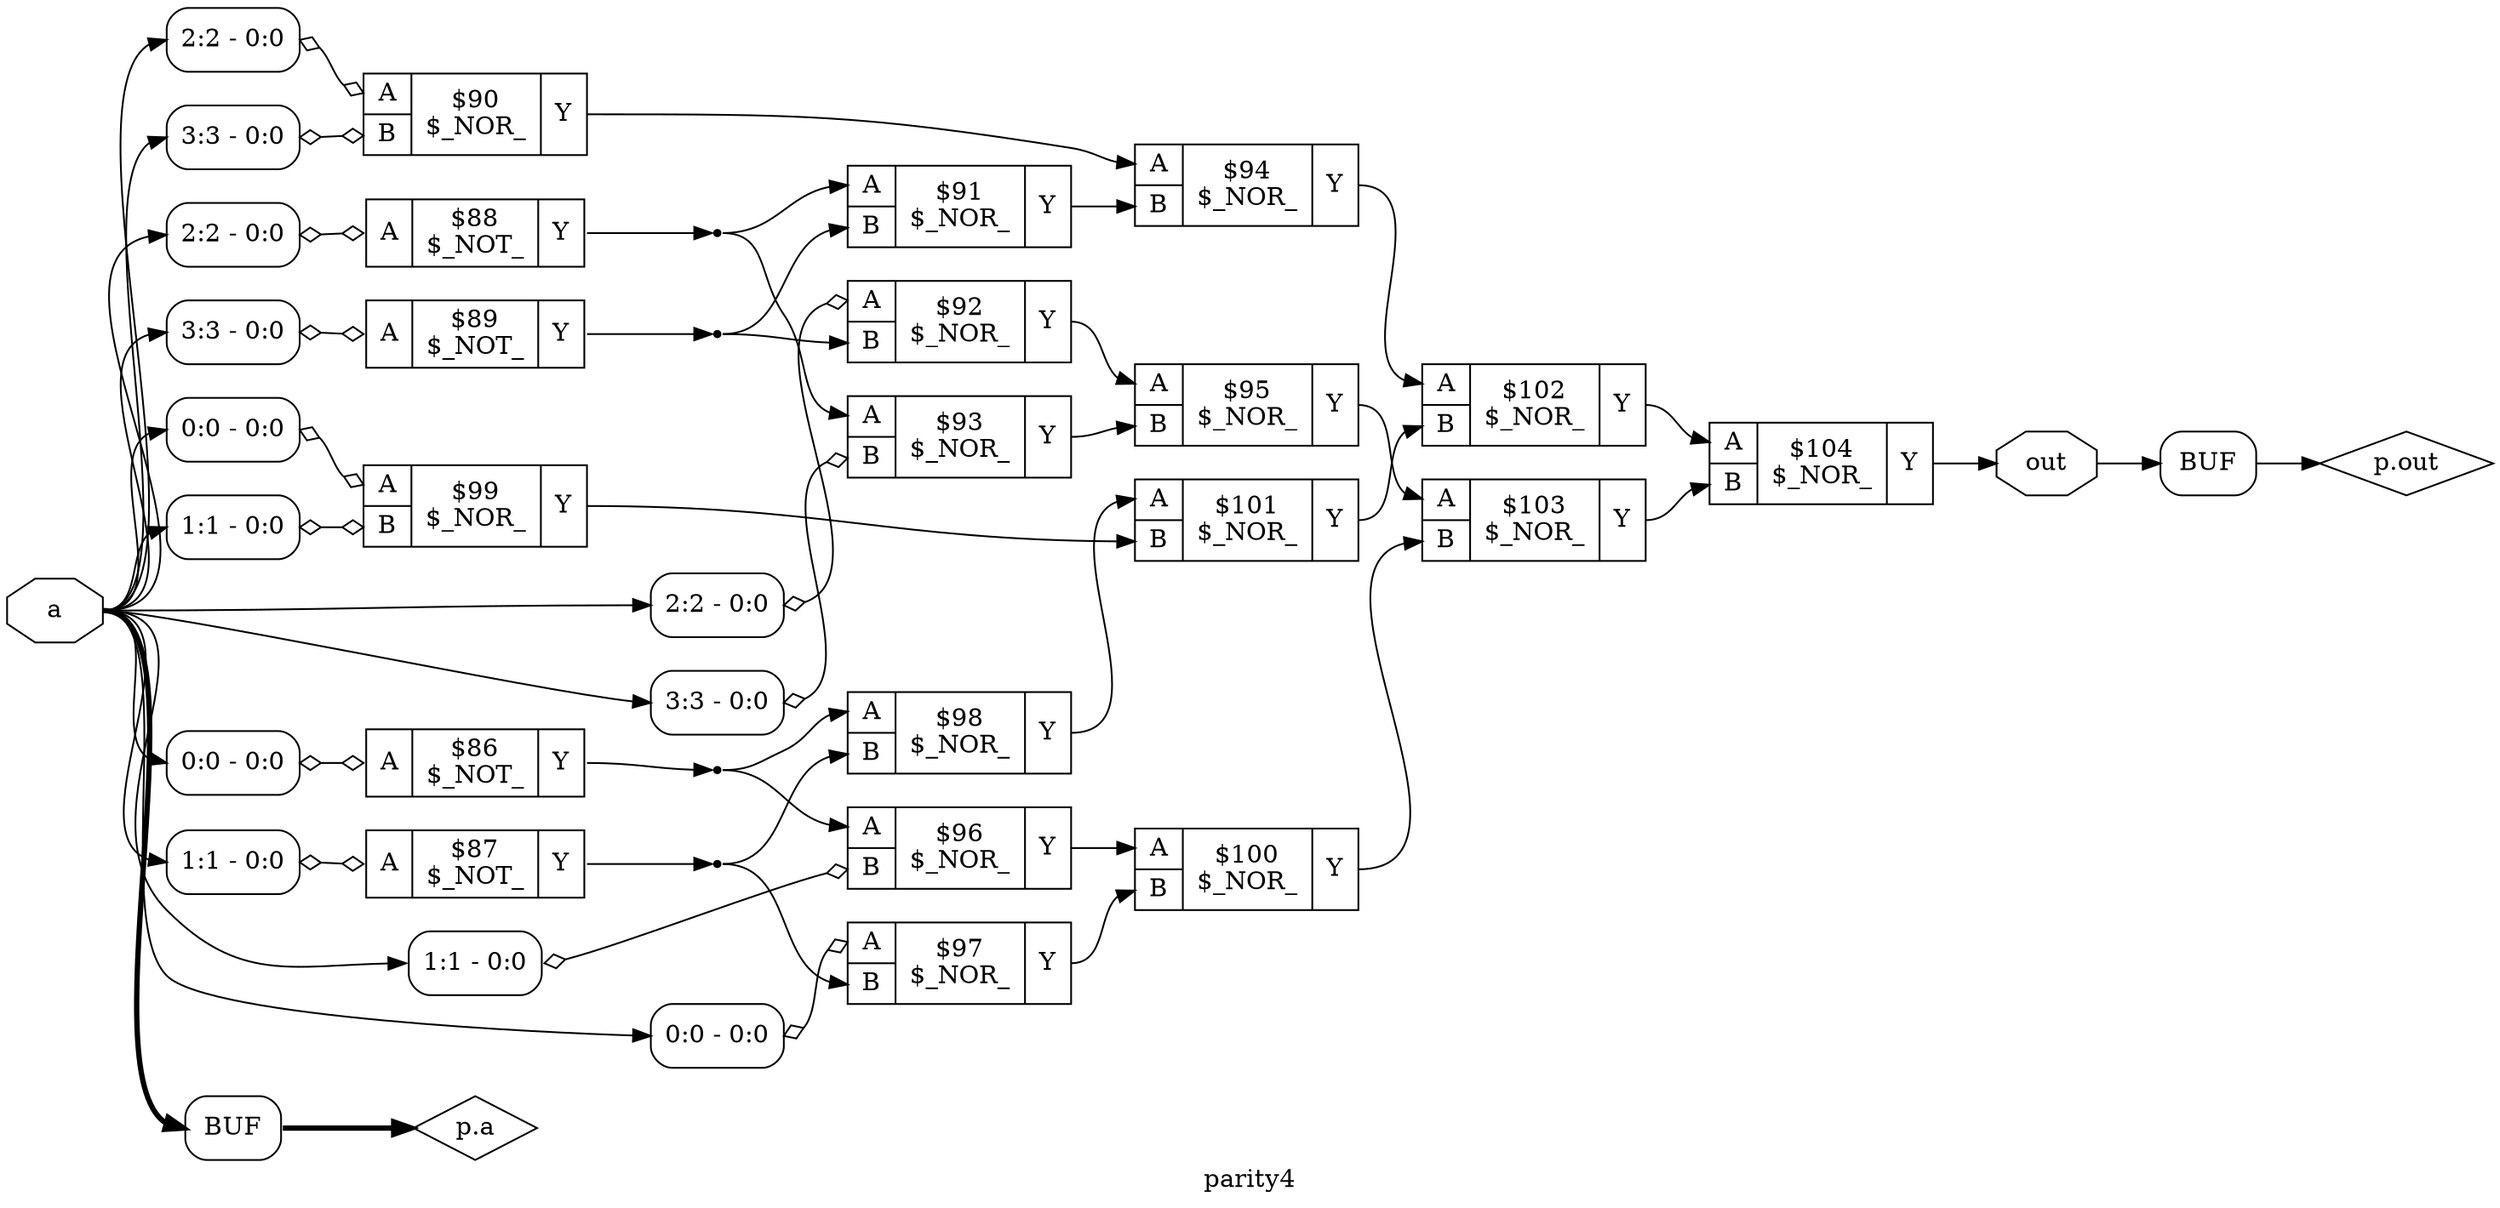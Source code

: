 digraph "parity4" {
label="parity4";
rankdir="LR";
remincross=true;
n19 [ shape=octagon, label="a", color="black", fontcolor="black" ];
n20 [ shape=octagon, label="out", color="black", fontcolor="black" ];
n21 [ shape=diamond, label="p.a", color="black", fontcolor="black" ];
n22 [ shape=diamond, label="p.out", color="black", fontcolor="black" ];
c26 [ shape=record, label="{{<p23> A|<p24> B}|$100\n$_NOR_|{<p25> Y}}" ];
c27 [ shape=record, label="{{<p23> A|<p24> B}|$101\n$_NOR_|{<p25> Y}}" ];
c28 [ shape=record, label="{{<p23> A|<p24> B}|$102\n$_NOR_|{<p25> Y}}" ];
c29 [ shape=record, label="{{<p23> A|<p24> B}|$103\n$_NOR_|{<p25> Y}}" ];
c30 [ shape=record, label="{{<p23> A|<p24> B}|$104\n$_NOR_|{<p25> Y}}" ];
c31 [ shape=record, label="{{<p23> A}|$86\n$_NOT_|{<p25> Y}}" ];
x0 [ shape=record, style=rounded, label="<s0> 0:0 - 0:0 " ];
x0:e -> c31:p23:w [arrowhead=odiamond, arrowtail=odiamond, dir=both, color="black", label=""];
c32 [ shape=record, label="{{<p23> A}|$87\n$_NOT_|{<p25> Y}}" ];
x1 [ shape=record, style=rounded, label="<s0> 1:1 - 0:0 " ];
x1:e -> c32:p23:w [arrowhead=odiamond, arrowtail=odiamond, dir=both, color="black", label=""];
c33 [ shape=record, label="{{<p23> A}|$88\n$_NOT_|{<p25> Y}}" ];
x2 [ shape=record, style=rounded, label="<s0> 2:2 - 0:0 " ];
x2:e -> c33:p23:w [arrowhead=odiamond, arrowtail=odiamond, dir=both, color="black", label=""];
c34 [ shape=record, label="{{<p23> A}|$89\n$_NOT_|{<p25> Y}}" ];
x3 [ shape=record, style=rounded, label="<s0> 3:3 - 0:0 " ];
x3:e -> c34:p23:w [arrowhead=odiamond, arrowtail=odiamond, dir=both, color="black", label=""];
c35 [ shape=record, label="{{<p23> A|<p24> B}|$90\n$_NOR_|{<p25> Y}}" ];
x4 [ shape=record, style=rounded, label="<s0> 2:2 - 0:0 " ];
x4:e -> c35:p23:w [arrowhead=odiamond, arrowtail=odiamond, dir=both, color="black", label=""];
x5 [ shape=record, style=rounded, label="<s0> 3:3 - 0:0 " ];
x5:e -> c35:p24:w [arrowhead=odiamond, arrowtail=odiamond, dir=both, color="black", label=""];
c36 [ shape=record, label="{{<p23> A|<p24> B}|$91\n$_NOR_|{<p25> Y}}" ];
c37 [ shape=record, label="{{<p23> A|<p24> B}|$92\n$_NOR_|{<p25> Y}}" ];
x6 [ shape=record, style=rounded, label="<s0> 2:2 - 0:0 " ];
x6:e -> c37:p23:w [arrowhead=odiamond, arrowtail=odiamond, dir=both, color="black", label=""];
c38 [ shape=record, label="{{<p23> A|<p24> B}|$93\n$_NOR_|{<p25> Y}}" ];
x7 [ shape=record, style=rounded, label="<s0> 3:3 - 0:0 " ];
x7:e -> c38:p24:w [arrowhead=odiamond, arrowtail=odiamond, dir=both, color="black", label=""];
c39 [ shape=record, label="{{<p23> A|<p24> B}|$94\n$_NOR_|{<p25> Y}}" ];
c40 [ shape=record, label="{{<p23> A|<p24> B}|$95\n$_NOR_|{<p25> Y}}" ];
c41 [ shape=record, label="{{<p23> A|<p24> B}|$96\n$_NOR_|{<p25> Y}}" ];
x8 [ shape=record, style=rounded, label="<s0> 1:1 - 0:0 " ];
x8:e -> c41:p24:w [arrowhead=odiamond, arrowtail=odiamond, dir=both, color="black", label=""];
c42 [ shape=record, label="{{<p23> A|<p24> B}|$97\n$_NOR_|{<p25> Y}}" ];
x9 [ shape=record, style=rounded, label="<s0> 0:0 - 0:0 " ];
x9:e -> c42:p23:w [arrowhead=odiamond, arrowtail=odiamond, dir=both, color="black", label=""];
c43 [ shape=record, label="{{<p23> A|<p24> B}|$98\n$_NOR_|{<p25> Y}}" ];
c44 [ shape=record, label="{{<p23> A|<p24> B}|$99\n$_NOR_|{<p25> Y}}" ];
x10 [ shape=record, style=rounded, label="<s0> 0:0 - 0:0 " ];
x10:e -> c44:p23:w [arrowhead=odiamond, arrowtail=odiamond, dir=both, color="black", label=""];
x11 [ shape=record, style=rounded, label="<s0> 1:1 - 0:0 " ];
x11:e -> c44:p24:w [arrowhead=odiamond, arrowtail=odiamond, dir=both, color="black", label=""];
x12 [shape=box, style=rounded, label="BUF"];
x13 [shape=box, style=rounded, label="BUF"];
c35:p25:e -> c39:p23:w [color="black", label=""];
c44:p25:e -> c27:p24:w [color="black", label=""];
c26:p25:e -> c29:p24:w [color="black", label=""];
c27:p25:e -> c28:p24:w [color="black", label=""];
c28:p25:e -> c30:p23:w [color="black", label=""];
c29:p25:e -> c30:p24:w [color="black", label=""];
n15 [ shape=point ];
c31:p25:e -> n15:w [color="black", label=""];
n15:e -> c41:p23:w [color="black", label=""];
n15:e -> c43:p23:w [color="black", label=""];
n16 [ shape=point ];
c32:p25:e -> n16:w [color="black", label=""];
n16:e -> c42:p24:w [color="black", label=""];
n16:e -> c43:p24:w [color="black", label=""];
n17 [ shape=point ];
c33:p25:e -> n17:w [color="black", label=""];
n17:e -> c36:p23:w [color="black", label=""];
n17:e -> c38:p23:w [color="black", label=""];
n18 [ shape=point ];
c34:p25:e -> n18:w [color="black", label=""];
n18:e -> c36:p24:w [color="black", label=""];
n18:e -> c37:p24:w [color="black", label=""];
n19:e -> x0:s0:w [color="black", label=""];
n19:e -> x10:s0:w [color="black", label=""];
n19:e -> x11:s0:w [color="black", label=""];
n19:e -> x12:w:w [color="black", style="setlinewidth(3)", label=""];
n19:e -> x1:s0:w [color="black", label=""];
n19:e -> x2:s0:w [color="black", label=""];
n19:e -> x3:s0:w [color="black", label=""];
n19:e -> x4:s0:w [color="black", label=""];
n19:e -> x5:s0:w [color="black", label=""];
n19:e -> x6:s0:w [color="black", label=""];
n19:e -> x7:s0:w [color="black", label=""];
n19:e -> x8:s0:w [color="black", label=""];
n19:e -> x9:s0:w [color="black", label=""];
c36:p25:e -> c39:p24:w [color="black", label=""];
c30:p25:e -> n20:w [color="black", label=""];
n20:e -> x13:w:w [color="black", label=""];
x12:e:e -> n21:w [color="black", style="setlinewidth(3)", label=""];
x13:e:e -> n22:w [color="black", label=""];
c37:p25:e -> c40:p23:w [color="black", label=""];
c38:p25:e -> c40:p24:w [color="black", label=""];
c39:p25:e -> c28:p23:w [color="black", label=""];
c40:p25:e -> c29:p23:w [color="black", label=""];
c41:p25:e -> c26:p23:w [color="black", label=""];
c42:p25:e -> c26:p24:w [color="black", label=""];
c43:p25:e -> c27:p23:w [color="black", label=""];
}
